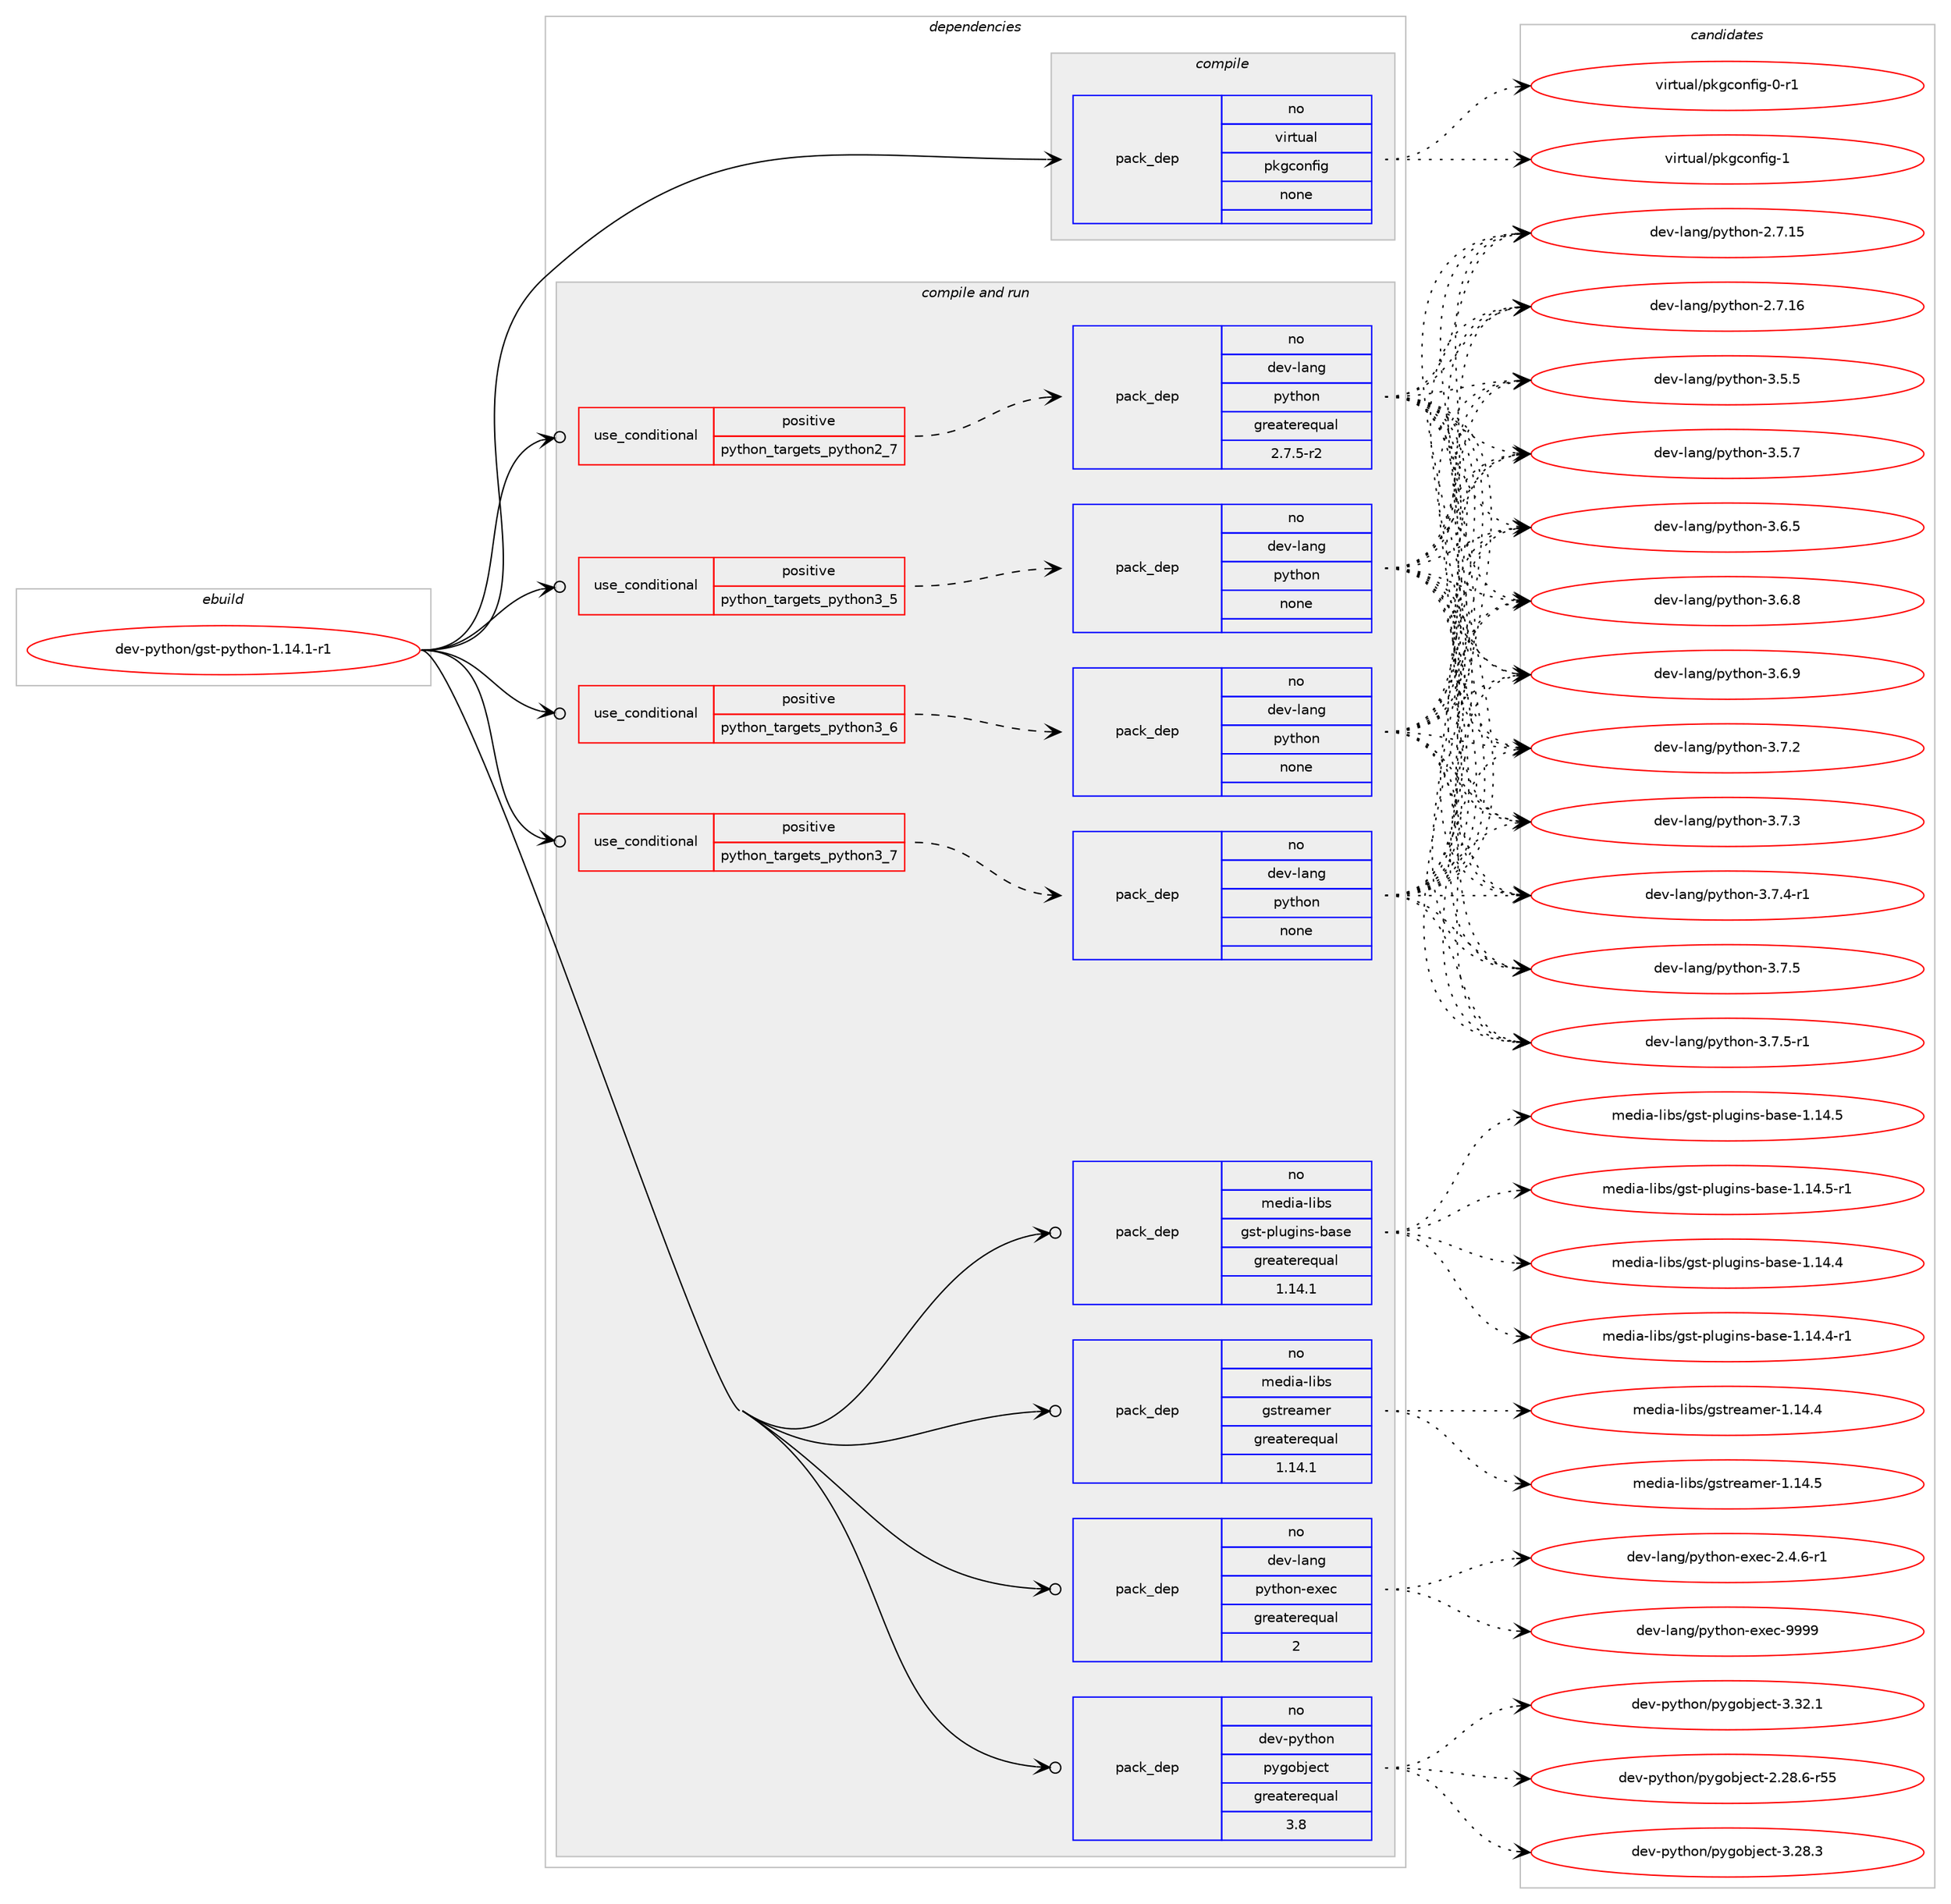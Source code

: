 digraph prolog {

# *************
# Graph options
# *************

newrank=true;
concentrate=true;
compound=true;
graph [rankdir=LR,fontname=Helvetica,fontsize=10,ranksep=1.5];#, ranksep=2.5, nodesep=0.2];
edge  [arrowhead=vee];
node  [fontname=Helvetica,fontsize=10];

# **********
# The ebuild
# **********

subgraph cluster_leftcol {
color=gray;
rank=same;
label=<<i>ebuild</i>>;
id [label="dev-python/gst-python-1.14.1-r1", color=red, width=4, href="../dev-python/gst-python-1.14.1-r1.svg"];
}

# ****************
# The dependencies
# ****************

subgraph cluster_midcol {
color=gray;
label=<<i>dependencies</i>>;
subgraph cluster_compile {
fillcolor="#eeeeee";
style=filled;
label=<<i>compile</i>>;
subgraph pack455780 {
dependency607922 [label=<<TABLE BORDER="0" CELLBORDER="1" CELLSPACING="0" CELLPADDING="4" WIDTH="220"><TR><TD ROWSPAN="6" CELLPADDING="30">pack_dep</TD></TR><TR><TD WIDTH="110">no</TD></TR><TR><TD>virtual</TD></TR><TR><TD>pkgconfig</TD></TR><TR><TD>none</TD></TR><TR><TD></TD></TR></TABLE>>, shape=none, color=blue];
}
id:e -> dependency607922:w [weight=20,style="solid",arrowhead="vee"];
}
subgraph cluster_compileandrun {
fillcolor="#eeeeee";
style=filled;
label=<<i>compile and run</i>>;
subgraph cond140344 {
dependency607923 [label=<<TABLE BORDER="0" CELLBORDER="1" CELLSPACING="0" CELLPADDING="4"><TR><TD ROWSPAN="3" CELLPADDING="10">use_conditional</TD></TR><TR><TD>positive</TD></TR><TR><TD>python_targets_python2_7</TD></TR></TABLE>>, shape=none, color=red];
subgraph pack455781 {
dependency607924 [label=<<TABLE BORDER="0" CELLBORDER="1" CELLSPACING="0" CELLPADDING="4" WIDTH="220"><TR><TD ROWSPAN="6" CELLPADDING="30">pack_dep</TD></TR><TR><TD WIDTH="110">no</TD></TR><TR><TD>dev-lang</TD></TR><TR><TD>python</TD></TR><TR><TD>greaterequal</TD></TR><TR><TD>2.7.5-r2</TD></TR></TABLE>>, shape=none, color=blue];
}
dependency607923:e -> dependency607924:w [weight=20,style="dashed",arrowhead="vee"];
}
id:e -> dependency607923:w [weight=20,style="solid",arrowhead="odotvee"];
subgraph cond140345 {
dependency607925 [label=<<TABLE BORDER="0" CELLBORDER="1" CELLSPACING="0" CELLPADDING="4"><TR><TD ROWSPAN="3" CELLPADDING="10">use_conditional</TD></TR><TR><TD>positive</TD></TR><TR><TD>python_targets_python3_5</TD></TR></TABLE>>, shape=none, color=red];
subgraph pack455782 {
dependency607926 [label=<<TABLE BORDER="0" CELLBORDER="1" CELLSPACING="0" CELLPADDING="4" WIDTH="220"><TR><TD ROWSPAN="6" CELLPADDING="30">pack_dep</TD></TR><TR><TD WIDTH="110">no</TD></TR><TR><TD>dev-lang</TD></TR><TR><TD>python</TD></TR><TR><TD>none</TD></TR><TR><TD></TD></TR></TABLE>>, shape=none, color=blue];
}
dependency607925:e -> dependency607926:w [weight=20,style="dashed",arrowhead="vee"];
}
id:e -> dependency607925:w [weight=20,style="solid",arrowhead="odotvee"];
subgraph cond140346 {
dependency607927 [label=<<TABLE BORDER="0" CELLBORDER="1" CELLSPACING="0" CELLPADDING="4"><TR><TD ROWSPAN="3" CELLPADDING="10">use_conditional</TD></TR><TR><TD>positive</TD></TR><TR><TD>python_targets_python3_6</TD></TR></TABLE>>, shape=none, color=red];
subgraph pack455783 {
dependency607928 [label=<<TABLE BORDER="0" CELLBORDER="1" CELLSPACING="0" CELLPADDING="4" WIDTH="220"><TR><TD ROWSPAN="6" CELLPADDING="30">pack_dep</TD></TR><TR><TD WIDTH="110">no</TD></TR><TR><TD>dev-lang</TD></TR><TR><TD>python</TD></TR><TR><TD>none</TD></TR><TR><TD></TD></TR></TABLE>>, shape=none, color=blue];
}
dependency607927:e -> dependency607928:w [weight=20,style="dashed",arrowhead="vee"];
}
id:e -> dependency607927:w [weight=20,style="solid",arrowhead="odotvee"];
subgraph cond140347 {
dependency607929 [label=<<TABLE BORDER="0" CELLBORDER="1" CELLSPACING="0" CELLPADDING="4"><TR><TD ROWSPAN="3" CELLPADDING="10">use_conditional</TD></TR><TR><TD>positive</TD></TR><TR><TD>python_targets_python3_7</TD></TR></TABLE>>, shape=none, color=red];
subgraph pack455784 {
dependency607930 [label=<<TABLE BORDER="0" CELLBORDER="1" CELLSPACING="0" CELLPADDING="4" WIDTH="220"><TR><TD ROWSPAN="6" CELLPADDING="30">pack_dep</TD></TR><TR><TD WIDTH="110">no</TD></TR><TR><TD>dev-lang</TD></TR><TR><TD>python</TD></TR><TR><TD>none</TD></TR><TR><TD></TD></TR></TABLE>>, shape=none, color=blue];
}
dependency607929:e -> dependency607930:w [weight=20,style="dashed",arrowhead="vee"];
}
id:e -> dependency607929:w [weight=20,style="solid",arrowhead="odotvee"];
subgraph pack455785 {
dependency607931 [label=<<TABLE BORDER="0" CELLBORDER="1" CELLSPACING="0" CELLPADDING="4" WIDTH="220"><TR><TD ROWSPAN="6" CELLPADDING="30">pack_dep</TD></TR><TR><TD WIDTH="110">no</TD></TR><TR><TD>dev-lang</TD></TR><TR><TD>python-exec</TD></TR><TR><TD>greaterequal</TD></TR><TR><TD>2</TD></TR></TABLE>>, shape=none, color=blue];
}
id:e -> dependency607931:w [weight=20,style="solid",arrowhead="odotvee"];
subgraph pack455786 {
dependency607932 [label=<<TABLE BORDER="0" CELLBORDER="1" CELLSPACING="0" CELLPADDING="4" WIDTH="220"><TR><TD ROWSPAN="6" CELLPADDING="30">pack_dep</TD></TR><TR><TD WIDTH="110">no</TD></TR><TR><TD>dev-python</TD></TR><TR><TD>pygobject</TD></TR><TR><TD>greaterequal</TD></TR><TR><TD>3.8</TD></TR></TABLE>>, shape=none, color=blue];
}
id:e -> dependency607932:w [weight=20,style="solid",arrowhead="odotvee"];
subgraph pack455787 {
dependency607933 [label=<<TABLE BORDER="0" CELLBORDER="1" CELLSPACING="0" CELLPADDING="4" WIDTH="220"><TR><TD ROWSPAN="6" CELLPADDING="30">pack_dep</TD></TR><TR><TD WIDTH="110">no</TD></TR><TR><TD>media-libs</TD></TR><TR><TD>gst-plugins-base</TD></TR><TR><TD>greaterequal</TD></TR><TR><TD>1.14.1</TD></TR></TABLE>>, shape=none, color=blue];
}
id:e -> dependency607933:w [weight=20,style="solid",arrowhead="odotvee"];
subgraph pack455788 {
dependency607934 [label=<<TABLE BORDER="0" CELLBORDER="1" CELLSPACING="0" CELLPADDING="4" WIDTH="220"><TR><TD ROWSPAN="6" CELLPADDING="30">pack_dep</TD></TR><TR><TD WIDTH="110">no</TD></TR><TR><TD>media-libs</TD></TR><TR><TD>gstreamer</TD></TR><TR><TD>greaterequal</TD></TR><TR><TD>1.14.1</TD></TR></TABLE>>, shape=none, color=blue];
}
id:e -> dependency607934:w [weight=20,style="solid",arrowhead="odotvee"];
}
subgraph cluster_run {
fillcolor="#eeeeee";
style=filled;
label=<<i>run</i>>;
}
}

# **************
# The candidates
# **************

subgraph cluster_choices {
rank=same;
color=gray;
label=<<i>candidates</i>>;

subgraph choice455780 {
color=black;
nodesep=1;
choice11810511411611797108471121071039911111010210510345484511449 [label="virtual/pkgconfig-0-r1", color=red, width=4,href="../virtual/pkgconfig-0-r1.svg"];
choice1181051141161179710847112107103991111101021051034549 [label="virtual/pkgconfig-1", color=red, width=4,href="../virtual/pkgconfig-1.svg"];
dependency607922:e -> choice11810511411611797108471121071039911111010210510345484511449:w [style=dotted,weight="100"];
dependency607922:e -> choice1181051141161179710847112107103991111101021051034549:w [style=dotted,weight="100"];
}
subgraph choice455781 {
color=black;
nodesep=1;
choice10010111845108971101034711212111610411111045504655464953 [label="dev-lang/python-2.7.15", color=red, width=4,href="../dev-lang/python-2.7.15.svg"];
choice10010111845108971101034711212111610411111045504655464954 [label="dev-lang/python-2.7.16", color=red, width=4,href="../dev-lang/python-2.7.16.svg"];
choice100101118451089711010347112121116104111110455146534653 [label="dev-lang/python-3.5.5", color=red, width=4,href="../dev-lang/python-3.5.5.svg"];
choice100101118451089711010347112121116104111110455146534655 [label="dev-lang/python-3.5.7", color=red, width=4,href="../dev-lang/python-3.5.7.svg"];
choice100101118451089711010347112121116104111110455146544653 [label="dev-lang/python-3.6.5", color=red, width=4,href="../dev-lang/python-3.6.5.svg"];
choice100101118451089711010347112121116104111110455146544656 [label="dev-lang/python-3.6.8", color=red, width=4,href="../dev-lang/python-3.6.8.svg"];
choice100101118451089711010347112121116104111110455146544657 [label="dev-lang/python-3.6.9", color=red, width=4,href="../dev-lang/python-3.6.9.svg"];
choice100101118451089711010347112121116104111110455146554650 [label="dev-lang/python-3.7.2", color=red, width=4,href="../dev-lang/python-3.7.2.svg"];
choice100101118451089711010347112121116104111110455146554651 [label="dev-lang/python-3.7.3", color=red, width=4,href="../dev-lang/python-3.7.3.svg"];
choice1001011184510897110103471121211161041111104551465546524511449 [label="dev-lang/python-3.7.4-r1", color=red, width=4,href="../dev-lang/python-3.7.4-r1.svg"];
choice100101118451089711010347112121116104111110455146554653 [label="dev-lang/python-3.7.5", color=red, width=4,href="../dev-lang/python-3.7.5.svg"];
choice1001011184510897110103471121211161041111104551465546534511449 [label="dev-lang/python-3.7.5-r1", color=red, width=4,href="../dev-lang/python-3.7.5-r1.svg"];
dependency607924:e -> choice10010111845108971101034711212111610411111045504655464953:w [style=dotted,weight="100"];
dependency607924:e -> choice10010111845108971101034711212111610411111045504655464954:w [style=dotted,weight="100"];
dependency607924:e -> choice100101118451089711010347112121116104111110455146534653:w [style=dotted,weight="100"];
dependency607924:e -> choice100101118451089711010347112121116104111110455146534655:w [style=dotted,weight="100"];
dependency607924:e -> choice100101118451089711010347112121116104111110455146544653:w [style=dotted,weight="100"];
dependency607924:e -> choice100101118451089711010347112121116104111110455146544656:w [style=dotted,weight="100"];
dependency607924:e -> choice100101118451089711010347112121116104111110455146544657:w [style=dotted,weight="100"];
dependency607924:e -> choice100101118451089711010347112121116104111110455146554650:w [style=dotted,weight="100"];
dependency607924:e -> choice100101118451089711010347112121116104111110455146554651:w [style=dotted,weight="100"];
dependency607924:e -> choice1001011184510897110103471121211161041111104551465546524511449:w [style=dotted,weight="100"];
dependency607924:e -> choice100101118451089711010347112121116104111110455146554653:w [style=dotted,weight="100"];
dependency607924:e -> choice1001011184510897110103471121211161041111104551465546534511449:w [style=dotted,weight="100"];
}
subgraph choice455782 {
color=black;
nodesep=1;
choice10010111845108971101034711212111610411111045504655464953 [label="dev-lang/python-2.7.15", color=red, width=4,href="../dev-lang/python-2.7.15.svg"];
choice10010111845108971101034711212111610411111045504655464954 [label="dev-lang/python-2.7.16", color=red, width=4,href="../dev-lang/python-2.7.16.svg"];
choice100101118451089711010347112121116104111110455146534653 [label="dev-lang/python-3.5.5", color=red, width=4,href="../dev-lang/python-3.5.5.svg"];
choice100101118451089711010347112121116104111110455146534655 [label="dev-lang/python-3.5.7", color=red, width=4,href="../dev-lang/python-3.5.7.svg"];
choice100101118451089711010347112121116104111110455146544653 [label="dev-lang/python-3.6.5", color=red, width=4,href="../dev-lang/python-3.6.5.svg"];
choice100101118451089711010347112121116104111110455146544656 [label="dev-lang/python-3.6.8", color=red, width=4,href="../dev-lang/python-3.6.8.svg"];
choice100101118451089711010347112121116104111110455146544657 [label="dev-lang/python-3.6.9", color=red, width=4,href="../dev-lang/python-3.6.9.svg"];
choice100101118451089711010347112121116104111110455146554650 [label="dev-lang/python-3.7.2", color=red, width=4,href="../dev-lang/python-3.7.2.svg"];
choice100101118451089711010347112121116104111110455146554651 [label="dev-lang/python-3.7.3", color=red, width=4,href="../dev-lang/python-3.7.3.svg"];
choice1001011184510897110103471121211161041111104551465546524511449 [label="dev-lang/python-3.7.4-r1", color=red, width=4,href="../dev-lang/python-3.7.4-r1.svg"];
choice100101118451089711010347112121116104111110455146554653 [label="dev-lang/python-3.7.5", color=red, width=4,href="../dev-lang/python-3.7.5.svg"];
choice1001011184510897110103471121211161041111104551465546534511449 [label="dev-lang/python-3.7.5-r1", color=red, width=4,href="../dev-lang/python-3.7.5-r1.svg"];
dependency607926:e -> choice10010111845108971101034711212111610411111045504655464953:w [style=dotted,weight="100"];
dependency607926:e -> choice10010111845108971101034711212111610411111045504655464954:w [style=dotted,weight="100"];
dependency607926:e -> choice100101118451089711010347112121116104111110455146534653:w [style=dotted,weight="100"];
dependency607926:e -> choice100101118451089711010347112121116104111110455146534655:w [style=dotted,weight="100"];
dependency607926:e -> choice100101118451089711010347112121116104111110455146544653:w [style=dotted,weight="100"];
dependency607926:e -> choice100101118451089711010347112121116104111110455146544656:w [style=dotted,weight="100"];
dependency607926:e -> choice100101118451089711010347112121116104111110455146544657:w [style=dotted,weight="100"];
dependency607926:e -> choice100101118451089711010347112121116104111110455146554650:w [style=dotted,weight="100"];
dependency607926:e -> choice100101118451089711010347112121116104111110455146554651:w [style=dotted,weight="100"];
dependency607926:e -> choice1001011184510897110103471121211161041111104551465546524511449:w [style=dotted,weight="100"];
dependency607926:e -> choice100101118451089711010347112121116104111110455146554653:w [style=dotted,weight="100"];
dependency607926:e -> choice1001011184510897110103471121211161041111104551465546534511449:w [style=dotted,weight="100"];
}
subgraph choice455783 {
color=black;
nodesep=1;
choice10010111845108971101034711212111610411111045504655464953 [label="dev-lang/python-2.7.15", color=red, width=4,href="../dev-lang/python-2.7.15.svg"];
choice10010111845108971101034711212111610411111045504655464954 [label="dev-lang/python-2.7.16", color=red, width=4,href="../dev-lang/python-2.7.16.svg"];
choice100101118451089711010347112121116104111110455146534653 [label="dev-lang/python-3.5.5", color=red, width=4,href="../dev-lang/python-3.5.5.svg"];
choice100101118451089711010347112121116104111110455146534655 [label="dev-lang/python-3.5.7", color=red, width=4,href="../dev-lang/python-3.5.7.svg"];
choice100101118451089711010347112121116104111110455146544653 [label="dev-lang/python-3.6.5", color=red, width=4,href="../dev-lang/python-3.6.5.svg"];
choice100101118451089711010347112121116104111110455146544656 [label="dev-lang/python-3.6.8", color=red, width=4,href="../dev-lang/python-3.6.8.svg"];
choice100101118451089711010347112121116104111110455146544657 [label="dev-lang/python-3.6.9", color=red, width=4,href="../dev-lang/python-3.6.9.svg"];
choice100101118451089711010347112121116104111110455146554650 [label="dev-lang/python-3.7.2", color=red, width=4,href="../dev-lang/python-3.7.2.svg"];
choice100101118451089711010347112121116104111110455146554651 [label="dev-lang/python-3.7.3", color=red, width=4,href="../dev-lang/python-3.7.3.svg"];
choice1001011184510897110103471121211161041111104551465546524511449 [label="dev-lang/python-3.7.4-r1", color=red, width=4,href="../dev-lang/python-3.7.4-r1.svg"];
choice100101118451089711010347112121116104111110455146554653 [label="dev-lang/python-3.7.5", color=red, width=4,href="../dev-lang/python-3.7.5.svg"];
choice1001011184510897110103471121211161041111104551465546534511449 [label="dev-lang/python-3.7.5-r1", color=red, width=4,href="../dev-lang/python-3.7.5-r1.svg"];
dependency607928:e -> choice10010111845108971101034711212111610411111045504655464953:w [style=dotted,weight="100"];
dependency607928:e -> choice10010111845108971101034711212111610411111045504655464954:w [style=dotted,weight="100"];
dependency607928:e -> choice100101118451089711010347112121116104111110455146534653:w [style=dotted,weight="100"];
dependency607928:e -> choice100101118451089711010347112121116104111110455146534655:w [style=dotted,weight="100"];
dependency607928:e -> choice100101118451089711010347112121116104111110455146544653:w [style=dotted,weight="100"];
dependency607928:e -> choice100101118451089711010347112121116104111110455146544656:w [style=dotted,weight="100"];
dependency607928:e -> choice100101118451089711010347112121116104111110455146544657:w [style=dotted,weight="100"];
dependency607928:e -> choice100101118451089711010347112121116104111110455146554650:w [style=dotted,weight="100"];
dependency607928:e -> choice100101118451089711010347112121116104111110455146554651:w [style=dotted,weight="100"];
dependency607928:e -> choice1001011184510897110103471121211161041111104551465546524511449:w [style=dotted,weight="100"];
dependency607928:e -> choice100101118451089711010347112121116104111110455146554653:w [style=dotted,weight="100"];
dependency607928:e -> choice1001011184510897110103471121211161041111104551465546534511449:w [style=dotted,weight="100"];
}
subgraph choice455784 {
color=black;
nodesep=1;
choice10010111845108971101034711212111610411111045504655464953 [label="dev-lang/python-2.7.15", color=red, width=4,href="../dev-lang/python-2.7.15.svg"];
choice10010111845108971101034711212111610411111045504655464954 [label="dev-lang/python-2.7.16", color=red, width=4,href="../dev-lang/python-2.7.16.svg"];
choice100101118451089711010347112121116104111110455146534653 [label="dev-lang/python-3.5.5", color=red, width=4,href="../dev-lang/python-3.5.5.svg"];
choice100101118451089711010347112121116104111110455146534655 [label="dev-lang/python-3.5.7", color=red, width=4,href="../dev-lang/python-3.5.7.svg"];
choice100101118451089711010347112121116104111110455146544653 [label="dev-lang/python-3.6.5", color=red, width=4,href="../dev-lang/python-3.6.5.svg"];
choice100101118451089711010347112121116104111110455146544656 [label="dev-lang/python-3.6.8", color=red, width=4,href="../dev-lang/python-3.6.8.svg"];
choice100101118451089711010347112121116104111110455146544657 [label="dev-lang/python-3.6.9", color=red, width=4,href="../dev-lang/python-3.6.9.svg"];
choice100101118451089711010347112121116104111110455146554650 [label="dev-lang/python-3.7.2", color=red, width=4,href="../dev-lang/python-3.7.2.svg"];
choice100101118451089711010347112121116104111110455146554651 [label="dev-lang/python-3.7.3", color=red, width=4,href="../dev-lang/python-3.7.3.svg"];
choice1001011184510897110103471121211161041111104551465546524511449 [label="dev-lang/python-3.7.4-r1", color=red, width=4,href="../dev-lang/python-3.7.4-r1.svg"];
choice100101118451089711010347112121116104111110455146554653 [label="dev-lang/python-3.7.5", color=red, width=4,href="../dev-lang/python-3.7.5.svg"];
choice1001011184510897110103471121211161041111104551465546534511449 [label="dev-lang/python-3.7.5-r1", color=red, width=4,href="../dev-lang/python-3.7.5-r1.svg"];
dependency607930:e -> choice10010111845108971101034711212111610411111045504655464953:w [style=dotted,weight="100"];
dependency607930:e -> choice10010111845108971101034711212111610411111045504655464954:w [style=dotted,weight="100"];
dependency607930:e -> choice100101118451089711010347112121116104111110455146534653:w [style=dotted,weight="100"];
dependency607930:e -> choice100101118451089711010347112121116104111110455146534655:w [style=dotted,weight="100"];
dependency607930:e -> choice100101118451089711010347112121116104111110455146544653:w [style=dotted,weight="100"];
dependency607930:e -> choice100101118451089711010347112121116104111110455146544656:w [style=dotted,weight="100"];
dependency607930:e -> choice100101118451089711010347112121116104111110455146544657:w [style=dotted,weight="100"];
dependency607930:e -> choice100101118451089711010347112121116104111110455146554650:w [style=dotted,weight="100"];
dependency607930:e -> choice100101118451089711010347112121116104111110455146554651:w [style=dotted,weight="100"];
dependency607930:e -> choice1001011184510897110103471121211161041111104551465546524511449:w [style=dotted,weight="100"];
dependency607930:e -> choice100101118451089711010347112121116104111110455146554653:w [style=dotted,weight="100"];
dependency607930:e -> choice1001011184510897110103471121211161041111104551465546534511449:w [style=dotted,weight="100"];
}
subgraph choice455785 {
color=black;
nodesep=1;
choice10010111845108971101034711212111610411111045101120101994550465246544511449 [label="dev-lang/python-exec-2.4.6-r1", color=red, width=4,href="../dev-lang/python-exec-2.4.6-r1.svg"];
choice10010111845108971101034711212111610411111045101120101994557575757 [label="dev-lang/python-exec-9999", color=red, width=4,href="../dev-lang/python-exec-9999.svg"];
dependency607931:e -> choice10010111845108971101034711212111610411111045101120101994550465246544511449:w [style=dotted,weight="100"];
dependency607931:e -> choice10010111845108971101034711212111610411111045101120101994557575757:w [style=dotted,weight="100"];
}
subgraph choice455786 {
color=black;
nodesep=1;
choice1001011184511212111610411111047112121103111981061019911645504650564654451145353 [label="dev-python/pygobject-2.28.6-r55", color=red, width=4,href="../dev-python/pygobject-2.28.6-r55.svg"];
choice1001011184511212111610411111047112121103111981061019911645514650564651 [label="dev-python/pygobject-3.28.3", color=red, width=4,href="../dev-python/pygobject-3.28.3.svg"];
choice1001011184511212111610411111047112121103111981061019911645514651504649 [label="dev-python/pygobject-3.32.1", color=red, width=4,href="../dev-python/pygobject-3.32.1.svg"];
dependency607932:e -> choice1001011184511212111610411111047112121103111981061019911645504650564654451145353:w [style=dotted,weight="100"];
dependency607932:e -> choice1001011184511212111610411111047112121103111981061019911645514650564651:w [style=dotted,weight="100"];
dependency607932:e -> choice1001011184511212111610411111047112121103111981061019911645514651504649:w [style=dotted,weight="100"];
}
subgraph choice455787 {
color=black;
nodesep=1;
choice109101100105974510810598115471031151164511210811710310511011545989711510145494649524652 [label="media-libs/gst-plugins-base-1.14.4", color=red, width=4,href="../media-libs/gst-plugins-base-1.14.4.svg"];
choice1091011001059745108105981154710311511645112108117103105110115459897115101454946495246524511449 [label="media-libs/gst-plugins-base-1.14.4-r1", color=red, width=4,href="../media-libs/gst-plugins-base-1.14.4-r1.svg"];
choice109101100105974510810598115471031151164511210811710310511011545989711510145494649524653 [label="media-libs/gst-plugins-base-1.14.5", color=red, width=4,href="../media-libs/gst-plugins-base-1.14.5.svg"];
choice1091011001059745108105981154710311511645112108117103105110115459897115101454946495246534511449 [label="media-libs/gst-plugins-base-1.14.5-r1", color=red, width=4,href="../media-libs/gst-plugins-base-1.14.5-r1.svg"];
dependency607933:e -> choice109101100105974510810598115471031151164511210811710310511011545989711510145494649524652:w [style=dotted,weight="100"];
dependency607933:e -> choice1091011001059745108105981154710311511645112108117103105110115459897115101454946495246524511449:w [style=dotted,weight="100"];
dependency607933:e -> choice109101100105974510810598115471031151164511210811710310511011545989711510145494649524653:w [style=dotted,weight="100"];
dependency607933:e -> choice1091011001059745108105981154710311511645112108117103105110115459897115101454946495246534511449:w [style=dotted,weight="100"];
}
subgraph choice455788 {
color=black;
nodesep=1;
choice109101100105974510810598115471031151161141019710910111445494649524652 [label="media-libs/gstreamer-1.14.4", color=red, width=4,href="../media-libs/gstreamer-1.14.4.svg"];
choice109101100105974510810598115471031151161141019710910111445494649524653 [label="media-libs/gstreamer-1.14.5", color=red, width=4,href="../media-libs/gstreamer-1.14.5.svg"];
dependency607934:e -> choice109101100105974510810598115471031151161141019710910111445494649524652:w [style=dotted,weight="100"];
dependency607934:e -> choice109101100105974510810598115471031151161141019710910111445494649524653:w [style=dotted,weight="100"];
}
}

}
